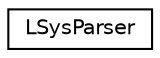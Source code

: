 digraph "Graphical Class Hierarchy"
{
  edge [fontname="Helvetica",fontsize="10",labelfontname="Helvetica",labelfontsize="10"];
  node [fontname="Helvetica",fontsize="10",shape=record];
  rankdir="LR";
  Node0 [label="LSysParser",height=0.2,width=0.4,color="black", fillcolor="white", style="filled",URL="$class_l_sys_parser.html"];
}

